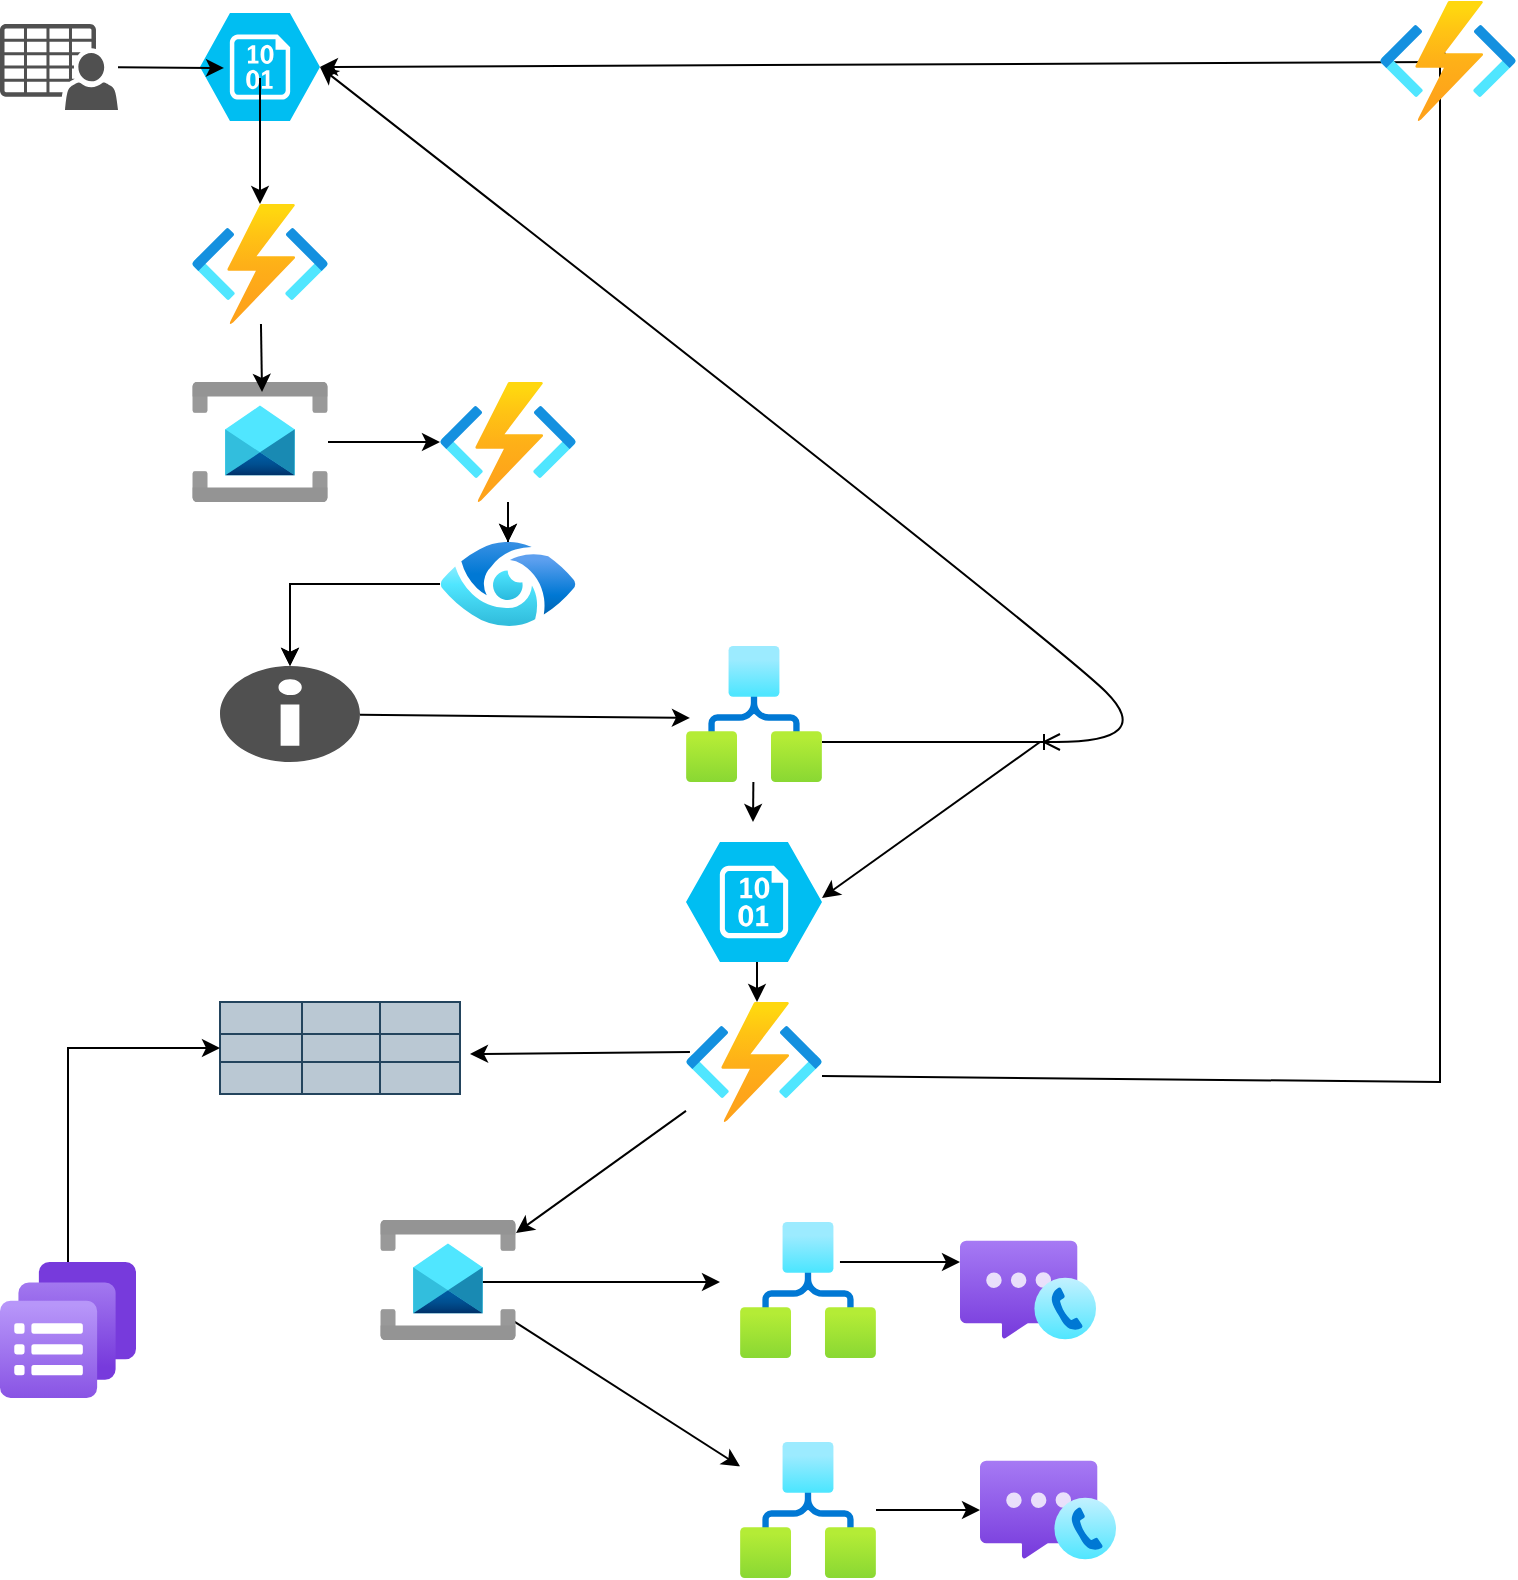 <mxfile version="26.1.0">
  <diagram name="Page-1" id="DPhwujIsCaECBgjRmUG0">
    <mxGraphModel dx="1202" dy="689" grid="1" gridSize="10" guides="1" tooltips="1" connect="1" arrows="1" fold="1" page="1" pageScale="1" pageWidth="850" pageHeight="1100" math="0" shadow="0">
      <root>
        <mxCell id="0" />
        <mxCell id="1" parent="0" />
        <mxCell id="dUbe7FOEz5b91n6E3eyf-1" value="" style="verticalLabelPosition=bottom;html=1;verticalAlign=top;align=center;strokeColor=none;fillColor=#00BEF2;shape=mxgraph.azure.storage_blob;" parent="1" vertex="1">
          <mxGeometry x="180" y="65.5" width="60" height="54" as="geometry" />
        </mxCell>
        <mxCell id="dUbe7FOEz5b91n6E3eyf-2" value="" style="sketch=0;pointerEvents=1;shadow=0;dashed=0;html=1;strokeColor=none;fillColor=#505050;labelPosition=center;verticalLabelPosition=bottom;verticalAlign=top;outlineConnect=0;align=center;shape=mxgraph.office.users.csv_file;" parent="1" vertex="1">
          <mxGeometry x="80" y="71" width="59" height="43" as="geometry" />
        </mxCell>
        <mxCell id="dUbe7FOEz5b91n6E3eyf-3" value="" style="image;aspect=fixed;html=1;points=[];align=center;fontSize=12;image=img/lib/azure2/compute/Function_Apps.svg;" parent="1" vertex="1">
          <mxGeometry x="176" y="161" width="68" height="60" as="geometry" />
        </mxCell>
        <mxCell id="dUbe7FOEz5b91n6E3eyf-5" value="" style="sketch=0;pointerEvents=1;shadow=0;dashed=0;html=1;strokeColor=none;labelPosition=center;verticalLabelPosition=bottom;verticalAlign=top;align=center;fillColor=#505050;shape=mxgraph.mscae.intune.alerts" parent="1" vertex="1">
          <mxGeometry x="190" y="392" width="70" height="48" as="geometry" />
        </mxCell>
        <mxCell id="dUbe7FOEz5b91n6E3eyf-7" value="" style="image;aspect=fixed;html=1;points=[];align=center;fontSize=12;image=img/lib/azure2/compute/Function_Apps.svg;" parent="1" vertex="1">
          <mxGeometry x="423" y="560" width="68" height="60" as="geometry" />
        </mxCell>
        <mxCell id="dUbe7FOEz5b91n6E3eyf-9" value="" style="image;aspect=fixed;html=1;points=[];align=center;fontSize=12;image=img/lib/azure2/integration/Service_Bus.svg;" parent="1" vertex="1">
          <mxGeometry x="176" y="250" width="68" height="60" as="geometry" />
        </mxCell>
        <mxCell id="joMRb7aqOOjLrHgpA4AY-48" value="" style="edgeStyle=orthogonalEdgeStyle;rounded=0;orthogonalLoop=1;jettySize=auto;html=1;" parent="1" source="dUbe7FOEz5b91n6E3eyf-4" target="dUbe7FOEz5b91n6E3eyf-5" edge="1">
          <mxGeometry relative="1" as="geometry" />
        </mxCell>
        <mxCell id="joMRb7aqOOjLrHgpA4AY-52" value="" style="edgeStyle=orthogonalEdgeStyle;rounded=0;orthogonalLoop=1;jettySize=auto;html=1;" parent="1" source="dUbe7FOEz5b91n6E3eyf-10" target="dUbe7FOEz5b91n6E3eyf-4" edge="1">
          <mxGeometry relative="1" as="geometry" />
        </mxCell>
        <mxCell id="dUbe7FOEz5b91n6E3eyf-10" value="" style="image;aspect=fixed;html=1;points=[];align=center;fontSize=12;image=img/lib/azure2/compute/Function_Apps.svg;" parent="1" vertex="1">
          <mxGeometry x="300" y="250" width="68" height="60" as="geometry" />
        </mxCell>
        <mxCell id="mL_13S4-3zPjjRJxQi0q-1" value="" style="aspect=fixed;html=1;align=center;fontSize=12;image=img/lib/azure2/compute/Function_Apps.svg;verticalLabelPosition=bottom;verticalAlign=top;strokeColor=none;fillColor=#00BEF2;shape=mxgraph.azure.storage_blob;" parent="1" vertex="1">
          <mxGeometry x="423" y="480" width="68" height="60" as="geometry" />
        </mxCell>
        <mxCell id="EsXwsVHZKhoSjYva0dPV-1" value="" style="image;aspect=fixed;html=1;points=[];align=center;fontSize=12;image=img/lib/azure2/internet_of_things/Logic_Apps.svg;" parent="1" vertex="1">
          <mxGeometry x="423" y="382" width="68" height="68" as="geometry" />
        </mxCell>
        <mxCell id="joMRb7aqOOjLrHgpA4AY-2" value="" style="image;aspect=fixed;html=1;points=[];align=center;fontSize=12;image=img/lib/azure2/internet_of_things/Logic_Apps.svg;" parent="1" vertex="1">
          <mxGeometry x="450" y="670" width="68" height="68" as="geometry" />
        </mxCell>
        <mxCell id="joMRb7aqOOjLrHgpA4AY-3" value="" style="image;aspect=fixed;html=1;points=[];align=center;fontSize=12;image=img/lib/azure2/internet_of_things/Logic_Apps.svg;" parent="1" vertex="1">
          <mxGeometry x="450" y="780" width="68" height="68" as="geometry" />
        </mxCell>
        <mxCell id="joMRb7aqOOjLrHgpA4AY-4" value="" style="image;aspect=fixed;html=1;points=[];align=center;fontSize=12;image=img/lib/azure2/other/Azure_Communication_Services.svg;" parent="1" vertex="1">
          <mxGeometry x="560" y="679" width="68" height="50" as="geometry" />
        </mxCell>
        <mxCell id="joMRb7aqOOjLrHgpA4AY-6" value="" style="image;aspect=fixed;html=1;points=[];align=center;fontSize=12;image=img/lib/azure2/other/Azure_Communication_Services.svg;" parent="1" vertex="1">
          <mxGeometry x="570" y="789" width="68" height="50" as="geometry" />
        </mxCell>
        <mxCell id="joMRb7aqOOjLrHgpA4AY-7" value="" style="shape=table;startSize=0;container=1;collapsible=0;childLayout=tableLayout;fontSize=16;fillColor=#bac8d3;strokeColor=#23445d;" parent="1" vertex="1">
          <mxGeometry x="190" y="560" width="120" height="46" as="geometry" />
        </mxCell>
        <mxCell id="joMRb7aqOOjLrHgpA4AY-8" value="" style="shape=tableRow;horizontal=0;startSize=0;swimlaneHead=0;swimlaneBody=0;strokeColor=inherit;top=0;left=0;bottom=0;right=0;collapsible=0;dropTarget=0;fillColor=none;points=[[0,0.5],[1,0.5]];portConstraint=eastwest;fontSize=16;" parent="joMRb7aqOOjLrHgpA4AY-7" vertex="1">
          <mxGeometry width="120" height="16" as="geometry" />
        </mxCell>
        <mxCell id="joMRb7aqOOjLrHgpA4AY-9" value="" style="shape=partialRectangle;html=1;whiteSpace=wrap;connectable=0;strokeColor=inherit;overflow=hidden;fillColor=none;top=0;left=0;bottom=0;right=0;pointerEvents=1;fontSize=16;" parent="joMRb7aqOOjLrHgpA4AY-8" vertex="1">
          <mxGeometry width="41" height="16" as="geometry">
            <mxRectangle width="41" height="16" as="alternateBounds" />
          </mxGeometry>
        </mxCell>
        <mxCell id="joMRb7aqOOjLrHgpA4AY-10" value="" style="shape=partialRectangle;html=1;whiteSpace=wrap;connectable=0;strokeColor=inherit;overflow=hidden;fillColor=none;top=0;left=0;bottom=0;right=0;pointerEvents=1;fontSize=16;" parent="joMRb7aqOOjLrHgpA4AY-8" vertex="1">
          <mxGeometry x="41" width="39" height="16" as="geometry">
            <mxRectangle width="39" height="16" as="alternateBounds" />
          </mxGeometry>
        </mxCell>
        <mxCell id="joMRb7aqOOjLrHgpA4AY-11" value="" style="shape=partialRectangle;html=1;whiteSpace=wrap;connectable=0;strokeColor=inherit;overflow=hidden;fillColor=none;top=0;left=0;bottom=0;right=0;pointerEvents=1;fontSize=16;" parent="joMRb7aqOOjLrHgpA4AY-8" vertex="1">
          <mxGeometry x="80" width="40" height="16" as="geometry">
            <mxRectangle width="40" height="16" as="alternateBounds" />
          </mxGeometry>
        </mxCell>
        <mxCell id="joMRb7aqOOjLrHgpA4AY-12" value="" style="shape=tableRow;horizontal=0;startSize=0;swimlaneHead=0;swimlaneBody=0;strokeColor=inherit;top=0;left=0;bottom=0;right=0;collapsible=0;dropTarget=0;fillColor=none;points=[[0,0.5],[1,0.5]];portConstraint=eastwest;fontSize=16;" parent="joMRb7aqOOjLrHgpA4AY-7" vertex="1">
          <mxGeometry y="16" width="120" height="14" as="geometry" />
        </mxCell>
        <mxCell id="joMRb7aqOOjLrHgpA4AY-13" value="" style="shape=partialRectangle;html=1;whiteSpace=wrap;connectable=0;strokeColor=inherit;overflow=hidden;fillColor=none;top=0;left=0;bottom=0;right=0;pointerEvents=1;fontSize=16;" parent="joMRb7aqOOjLrHgpA4AY-12" vertex="1">
          <mxGeometry width="41" height="14" as="geometry">
            <mxRectangle width="41" height="14" as="alternateBounds" />
          </mxGeometry>
        </mxCell>
        <mxCell id="joMRb7aqOOjLrHgpA4AY-14" value="" style="shape=partialRectangle;html=1;whiteSpace=wrap;connectable=0;strokeColor=inherit;overflow=hidden;fillColor=none;top=0;left=0;bottom=0;right=0;pointerEvents=1;fontSize=16;" parent="joMRb7aqOOjLrHgpA4AY-12" vertex="1">
          <mxGeometry x="41" width="39" height="14" as="geometry">
            <mxRectangle width="39" height="14" as="alternateBounds" />
          </mxGeometry>
        </mxCell>
        <mxCell id="joMRb7aqOOjLrHgpA4AY-15" value="" style="shape=partialRectangle;html=1;whiteSpace=wrap;connectable=0;strokeColor=inherit;overflow=hidden;fillColor=none;top=0;left=0;bottom=0;right=0;pointerEvents=1;fontSize=16;" parent="joMRb7aqOOjLrHgpA4AY-12" vertex="1">
          <mxGeometry x="80" width="40" height="14" as="geometry">
            <mxRectangle width="40" height="14" as="alternateBounds" />
          </mxGeometry>
        </mxCell>
        <mxCell id="joMRb7aqOOjLrHgpA4AY-16" value="" style="shape=tableRow;horizontal=0;startSize=0;swimlaneHead=0;swimlaneBody=0;strokeColor=inherit;top=0;left=0;bottom=0;right=0;collapsible=0;dropTarget=0;fillColor=none;points=[[0,0.5],[1,0.5]];portConstraint=eastwest;fontSize=16;" parent="joMRb7aqOOjLrHgpA4AY-7" vertex="1">
          <mxGeometry y="30" width="120" height="16" as="geometry" />
        </mxCell>
        <mxCell id="joMRb7aqOOjLrHgpA4AY-17" value="" style="shape=partialRectangle;html=1;whiteSpace=wrap;connectable=0;strokeColor=inherit;overflow=hidden;fillColor=none;top=0;left=0;bottom=0;right=0;pointerEvents=1;fontSize=16;" parent="joMRb7aqOOjLrHgpA4AY-16" vertex="1">
          <mxGeometry width="41" height="16" as="geometry">
            <mxRectangle width="41" height="16" as="alternateBounds" />
          </mxGeometry>
        </mxCell>
        <mxCell id="joMRb7aqOOjLrHgpA4AY-18" value="" style="shape=partialRectangle;html=1;whiteSpace=wrap;connectable=0;strokeColor=inherit;overflow=hidden;fillColor=none;top=0;left=0;bottom=0;right=0;pointerEvents=1;fontSize=16;" parent="joMRb7aqOOjLrHgpA4AY-16" vertex="1">
          <mxGeometry x="41" width="39" height="16" as="geometry">
            <mxRectangle width="39" height="16" as="alternateBounds" />
          </mxGeometry>
        </mxCell>
        <mxCell id="joMRb7aqOOjLrHgpA4AY-19" value="" style="shape=partialRectangle;html=1;whiteSpace=wrap;connectable=0;strokeColor=inherit;overflow=hidden;fillColor=none;top=0;left=0;bottom=0;right=0;pointerEvents=1;fontSize=16;" parent="joMRb7aqOOjLrHgpA4AY-16" vertex="1">
          <mxGeometry x="80" width="40" height="16" as="geometry">
            <mxRectangle width="40" height="16" as="alternateBounds" />
          </mxGeometry>
        </mxCell>
        <mxCell id="joMRb7aqOOjLrHgpA4AY-36" value="" style="endArrow=classic;html=1;rounded=0;entryX=0.029;entryY=0.529;entryDx=0;entryDy=0;entryPerimeter=0;" parent="1" source="dUbe7FOEz5b91n6E3eyf-5" target="EsXwsVHZKhoSjYva0dPV-1" edge="1">
          <mxGeometry width="50" height="50" relative="1" as="geometry">
            <mxPoint x="358" y="420" as="sourcePoint" />
            <mxPoint x="420" y="416" as="targetPoint" />
          </mxGeometry>
        </mxCell>
        <mxCell id="joMRb7aqOOjLrHgpA4AY-38" value="" style="edgeStyle=entityRelationEdgeStyle;fontSize=12;html=1;endArrow=ERoneToMany;rounded=0;" parent="1" edge="1">
          <mxGeometry width="100" height="100" relative="1" as="geometry">
            <mxPoint x="491" y="430" as="sourcePoint" />
            <mxPoint x="610" y="430" as="targetPoint" />
          </mxGeometry>
        </mxCell>
        <mxCell id="joMRb7aqOOjLrHgpA4AY-39" value="" style="curved=1;endArrow=classic;html=1;rounded=0;entryX=1;entryY=0.5;entryDx=0;entryDy=0;entryPerimeter=0;" parent="1" target="dUbe7FOEz5b91n6E3eyf-1" edge="1">
          <mxGeometry width="50" height="50" relative="1" as="geometry">
            <mxPoint x="608" y="430" as="sourcePoint" />
            <mxPoint x="658" y="380" as="targetPoint" />
            <Array as="points">
              <mxPoint x="658" y="430" />
              <mxPoint x="608" y="380" />
            </Array>
          </mxGeometry>
        </mxCell>
        <mxCell id="joMRb7aqOOjLrHgpA4AY-45" value="" style="endArrow=classic;html=1;rounded=0;entryX=0.515;entryY=0.083;entryDx=0;entryDy=0;entryPerimeter=0;" parent="1" source="dUbe7FOEz5b91n6E3eyf-3" target="dUbe7FOEz5b91n6E3eyf-9" edge="1">
          <mxGeometry width="50" height="50" relative="1" as="geometry">
            <mxPoint x="209.5" y="221" as="sourcePoint" />
            <mxPoint x="209.5" y="241" as="targetPoint" />
          </mxGeometry>
        </mxCell>
        <mxCell id="joMRb7aqOOjLrHgpA4AY-46" value="" style="endArrow=classic;html=1;rounded=0;exitX=0.5;exitY=0.602;exitDx=0;exitDy=0;exitPerimeter=0;" parent="1" source="dUbe7FOEz5b91n6E3eyf-1" target="dUbe7FOEz5b91n6E3eyf-3" edge="1">
          <mxGeometry width="50" height="50" relative="1" as="geometry">
            <mxPoint x="209.5" y="130" as="sourcePoint" />
            <mxPoint x="209.5" y="150" as="targetPoint" />
          </mxGeometry>
        </mxCell>
        <mxCell id="joMRb7aqOOjLrHgpA4AY-47" value="" style="endArrow=classic;html=1;rounded=0;" parent="1" source="dUbe7FOEz5b91n6E3eyf-9" target="dUbe7FOEz5b91n6E3eyf-10" edge="1">
          <mxGeometry width="50" height="50" relative="1" as="geometry">
            <mxPoint x="250" y="279.5" as="sourcePoint" />
            <mxPoint x="290" y="279.5" as="targetPoint" />
          </mxGeometry>
        </mxCell>
        <mxCell id="joMRb7aqOOjLrHgpA4AY-50" value="" style="edgeStyle=orthogonalEdgeStyle;rounded=0;orthogonalLoop=1;jettySize=auto;html=1;" parent="1" source="dUbe7FOEz5b91n6E3eyf-4" target="dUbe7FOEz5b91n6E3eyf-5" edge="1">
          <mxGeometry relative="1" as="geometry" />
        </mxCell>
        <mxCell id="dUbe7FOEz5b91n6E3eyf-4" value="" style="image;aspect=fixed;html=1;points=[];align=center;fontSize=12;image=img/lib/azure2/databases/Azure_Purview_Accounts.svg;" parent="1" vertex="1">
          <mxGeometry x="300" y="330" width="68" height="42" as="geometry" />
        </mxCell>
        <mxCell id="joMRb7aqOOjLrHgpA4AY-51" value="" style="endArrow=classic;html=1;rounded=0;" parent="1" source="dUbe7FOEz5b91n6E3eyf-10" target="dUbe7FOEz5b91n6E3eyf-4" edge="1">
          <mxGeometry width="50" height="50" relative="1" as="geometry">
            <mxPoint x="333.5" y="310" as="sourcePoint" />
            <mxPoint x="333.5" y="330" as="targetPoint" />
          </mxGeometry>
        </mxCell>
        <mxCell id="joMRb7aqOOjLrHgpA4AY-56" value="" style="endArrow=classic;html=1;rounded=0;" parent="1" source="dUbe7FOEz5b91n6E3eyf-7" edge="1">
          <mxGeometry width="50" height="50" relative="1" as="geometry">
            <mxPoint x="458.5" y="620" as="sourcePoint" />
            <mxPoint x="338" y="675.556" as="targetPoint" />
          </mxGeometry>
        </mxCell>
        <mxCell id="joMRb7aqOOjLrHgpA4AY-57" value="" style="endArrow=classic;html=1;rounded=0;" parent="1" source="EsXwsVHZKhoSjYva0dPV-1" edge="1">
          <mxGeometry width="50" height="50" relative="1" as="geometry">
            <mxPoint x="456.5" y="450" as="sourcePoint" />
            <mxPoint x="456.5" y="470" as="targetPoint" />
          </mxGeometry>
        </mxCell>
        <mxCell id="joMRb7aqOOjLrHgpA4AY-58" value="" style="endArrow=classic;html=1;rounded=0;entryX=0.2;entryY=0.509;entryDx=0;entryDy=0;entryPerimeter=0;" parent="1" source="dUbe7FOEz5b91n6E3eyf-2" target="dUbe7FOEz5b91n6E3eyf-1" edge="1">
          <mxGeometry width="50" height="50" relative="1" as="geometry">
            <mxPoint x="130" y="92" as="sourcePoint" />
            <mxPoint x="180" y="92" as="targetPoint" />
          </mxGeometry>
        </mxCell>
        <mxCell id="joMRb7aqOOjLrHgpA4AY-60" value="" style="endArrow=classic;html=1;rounded=0;entryX=0.912;entryY=0.633;entryDx=0;entryDy=0;entryPerimeter=0;" parent="1" edge="1">
          <mxGeometry width="50" height="50" relative="1" as="geometry">
            <mxPoint x="600" y="430" as="sourcePoint" />
            <mxPoint x="490.996" y="507.98" as="targetPoint" />
          </mxGeometry>
        </mxCell>
        <mxCell id="joMRb7aqOOjLrHgpA4AY-61" value="" style="endArrow=classic;html=1;rounded=0;exitX=1;exitY=0.617;exitDx=0;exitDy=0;exitPerimeter=0;" parent="1" source="dUbe7FOEz5b91n6E3eyf-7" edge="1">
          <mxGeometry width="50" height="50" relative="1" as="geometry">
            <mxPoint x="740" y="490" as="sourcePoint" />
            <mxPoint x="800" y="80" as="targetPoint" />
            <Array as="points">
              <mxPoint x="800" y="600" />
            </Array>
          </mxGeometry>
        </mxCell>
        <mxCell id="joMRb7aqOOjLrHgpA4AY-62" value="" style="endArrow=classic;html=1;rounded=0;entryX=1;entryY=0.5;entryDx=0;entryDy=0;entryPerimeter=0;" parent="1" target="dUbe7FOEz5b91n6E3eyf-1" edge="1">
          <mxGeometry width="50" height="50" relative="1" as="geometry">
            <mxPoint x="800" y="90" as="sourcePoint" />
            <mxPoint x="550" y="80" as="targetPoint" />
          </mxGeometry>
        </mxCell>
        <mxCell id="joMRb7aqOOjLrHgpA4AY-64" value="" style="endArrow=classic;html=1;rounded=0;" parent="1" edge="1">
          <mxGeometry width="50" height="50" relative="1" as="geometry">
            <mxPoint x="458.5" y="540" as="sourcePoint" />
            <mxPoint x="458.5" y="560" as="targetPoint" />
          </mxGeometry>
        </mxCell>
        <mxCell id="joMRb7aqOOjLrHgpA4AY-66" value="" style="endArrow=classic;html=1;rounded=0;" parent="1" source="joMRb7aqOOjLrHgpA4AY-3" target="joMRb7aqOOjLrHgpA4AY-6" edge="1">
          <mxGeometry width="50" height="50" relative="1" as="geometry">
            <mxPoint x="540" y="810" as="sourcePoint" />
            <mxPoint x="570" y="810" as="targetPoint" />
          </mxGeometry>
        </mxCell>
        <mxCell id="joMRb7aqOOjLrHgpA4AY-67" value="" style="endArrow=classic;html=1;rounded=0;" parent="1" edge="1">
          <mxGeometry width="50" height="50" relative="1" as="geometry">
            <mxPoint x="310" y="700" as="sourcePoint" />
            <mxPoint x="440" y="700" as="targetPoint" />
          </mxGeometry>
        </mxCell>
        <mxCell id="joMRb7aqOOjLrHgpA4AY-71" value="" style="endArrow=classic;html=1;rounded=0;exitX=0.971;exitY=0.817;exitDx=0;exitDy=0;exitPerimeter=0;" parent="1" target="joMRb7aqOOjLrHgpA4AY-3" edge="1">
          <mxGeometry width="50" height="50" relative="1" as="geometry">
            <mxPoint x="336.028" y="719.02" as="sourcePoint" />
            <mxPoint x="368" y="770" as="targetPoint" />
          </mxGeometry>
        </mxCell>
        <mxCell id="joMRb7aqOOjLrHgpA4AY-72" value="" style="endArrow=classic;html=1;rounded=0;exitX=0.029;exitY=0.417;exitDx=0;exitDy=0;exitPerimeter=0;" parent="1" source="dUbe7FOEz5b91n6E3eyf-7" edge="1">
          <mxGeometry width="50" height="50" relative="1" as="geometry">
            <mxPoint x="330" y="590" as="sourcePoint" />
            <mxPoint x="315" y="586" as="targetPoint" />
          </mxGeometry>
        </mxCell>
        <mxCell id="joMRb7aqOOjLrHgpA4AY-74" value="" style="endArrow=classic;html=1;rounded=0;exitX=0.735;exitY=0.294;exitDx=0;exitDy=0;exitPerimeter=0;" parent="1" source="joMRb7aqOOjLrHgpA4AY-2" edge="1">
          <mxGeometry width="50" height="50" relative="1" as="geometry">
            <mxPoint x="508" y="688.5" as="sourcePoint" />
            <mxPoint x="560" y="690" as="targetPoint" />
          </mxGeometry>
        </mxCell>
        <mxCell id="joMRb7aqOOjLrHgpA4AY-84" value="" style="image;aspect=fixed;html=1;points=[];align=center;fontSize=12;image=img/lib/azure2/other/Log_Analytics_Query_Pack.svg;" parent="1" vertex="1">
          <mxGeometry x="80" y="690" width="68" height="68" as="geometry" />
        </mxCell>
        <mxCell id="joMRb7aqOOjLrHgpA4AY-85" value="" style="endArrow=classic;html=1;rounded=0;entryX=0;entryY=0.5;entryDx=0;entryDy=0;" parent="1" source="joMRb7aqOOjLrHgpA4AY-84" target="joMRb7aqOOjLrHgpA4AY-12" edge="1">
          <mxGeometry width="50" height="50" relative="1" as="geometry">
            <mxPoint x="120" y="690" as="sourcePoint" />
            <mxPoint x="170" y="640" as="targetPoint" />
            <Array as="points">
              <mxPoint x="114" y="583" />
            </Array>
          </mxGeometry>
        </mxCell>
        <mxCell id="joMRb7aqOOjLrHgpA4AY-86" value="" style="image;aspect=fixed;html=1;points=[];align=center;fontSize=12;image=img/lib/azure2/integration/Service_Bus.svg;" parent="1" vertex="1">
          <mxGeometry x="270" y="669" width="68" height="60" as="geometry" />
        </mxCell>
        <mxCell id="LVgYDh2aszR5Sw6oKSvs-1" value="" style="image;aspect=fixed;html=1;points=[];align=center;fontSize=12;image=img/lib/azure2/compute/Function_Apps.svg;" vertex="1" parent="1">
          <mxGeometry x="770" y="59.5" width="68" height="60" as="geometry" />
        </mxCell>
      </root>
    </mxGraphModel>
  </diagram>
</mxfile>
